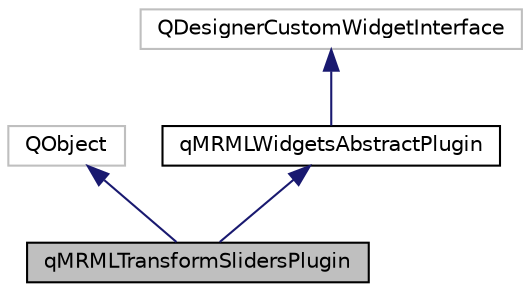digraph "qMRMLTransformSlidersPlugin"
{
  bgcolor="transparent";
  edge [fontname="Helvetica",fontsize="10",labelfontname="Helvetica",labelfontsize="10"];
  node [fontname="Helvetica",fontsize="10",shape=record];
  Node4 [label="qMRMLTransformSlidersPlugin",height=0.2,width=0.4,color="black", fillcolor="grey75", style="filled", fontcolor="black"];
  Node5 -> Node4 [dir="back",color="midnightblue",fontsize="10",style="solid",fontname="Helvetica"];
  Node5 [label="QObject",height=0.2,width=0.4,color="grey75"];
  Node6 -> Node4 [dir="back",color="midnightblue",fontsize="10",style="solid",fontname="Helvetica"];
  Node6 [label="qMRMLWidgetsAbstractPlugin",height=0.2,width=0.4,color="black",URL="$classqMRMLWidgetsAbstractPlugin.html"];
  Node7 -> Node6 [dir="back",color="midnightblue",fontsize="10",style="solid",fontname="Helvetica"];
  Node7 [label="QDesignerCustomWidgetInterface",height=0.2,width=0.4,color="grey75"];
}
